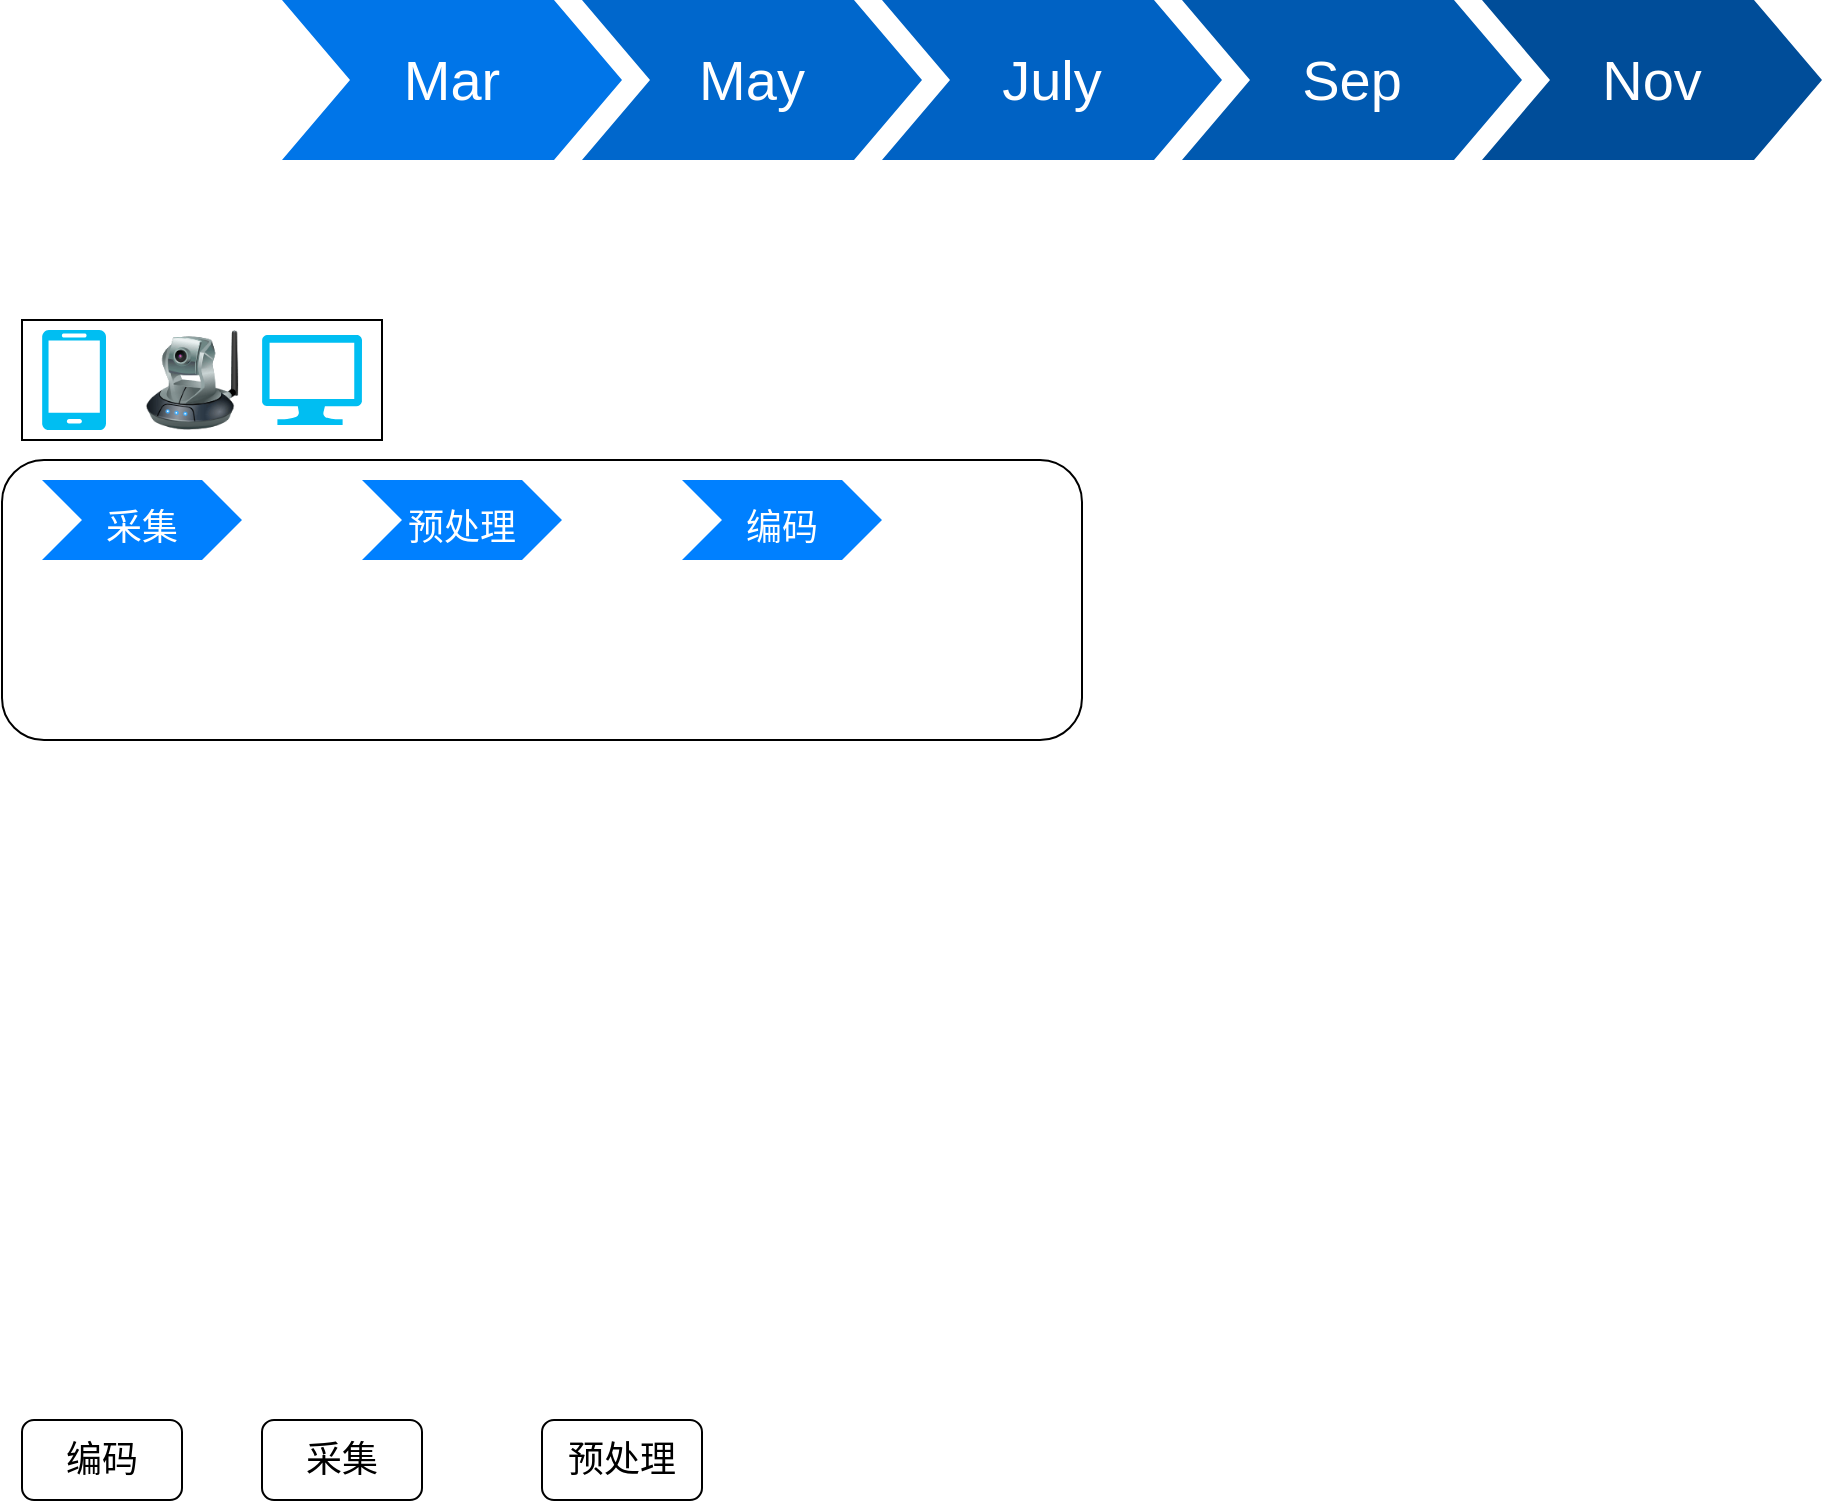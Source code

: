 <mxfile version="13.6.6" type="github">
  <diagram name="Page-1" id="d9b1e647-80fa-b4a2-5024-87a742678bcc">
    <mxGraphModel dx="2046" dy="1027" grid="1" gridSize="10" guides="1" tooltips="1" connect="1" arrows="1" fold="1" page="1" pageScale="1" pageWidth="1100" pageHeight="850" background="#ffffff" math="0" shadow="0">
      <root>
        <mxCell id="0" />
        <mxCell id="1" parent="0" />
        <mxCell id="57fe6abec08f04cb-2" value="Mar" style="shape=step;whiteSpace=wrap;html=1;fontSize=28;fillColor=#0075E8;fontColor=#FFFFFF;strokeColor=none;" parent="1" vertex="1">
          <mxGeometry x="200" y="70" width="170" height="80" as="geometry" />
        </mxCell>
        <mxCell id="57fe6abec08f04cb-3" value="May" style="shape=step;whiteSpace=wrap;html=1;fontSize=28;fillColor=#0067CC;fontColor=#FFFFFF;strokeColor=none;" parent="1" vertex="1">
          <mxGeometry x="350" y="70" width="170" height="80" as="geometry" />
        </mxCell>
        <mxCell id="57fe6abec08f04cb-4" value="July" style="shape=step;whiteSpace=wrap;html=1;fontSize=28;fillColor=#0062C4;fontColor=#FFFFFF;strokeColor=none;" parent="1" vertex="1">
          <mxGeometry x="500" y="70" width="170" height="80" as="geometry" />
        </mxCell>
        <mxCell id="57fe6abec08f04cb-5" value="Sep" style="shape=step;whiteSpace=wrap;html=1;fontSize=28;fillColor=#0059B0;fontColor=#FFFFFF;strokeColor=none;" parent="1" vertex="1">
          <mxGeometry x="650" y="70" width="170" height="80" as="geometry" />
        </mxCell>
        <mxCell id="57fe6abec08f04cb-6" value="Nov" style="shape=step;whiteSpace=wrap;html=1;fontSize=28;fillColor=#004D99;fontColor=#FFFFFF;strokeColor=none;" parent="1" vertex="1">
          <mxGeometry x="800" y="70" width="170" height="80" as="geometry" />
        </mxCell>
        <mxCell id="FFcQqnqTQvhnuVRR3oSx-1" value="" style="rounded=1;whiteSpace=wrap;html=1;" vertex="1" parent="1">
          <mxGeometry x="60" y="300" width="540" height="140" as="geometry" />
        </mxCell>
        <mxCell id="FFcQqnqTQvhnuVRR3oSx-7" value="" style="rounded=0;whiteSpace=wrap;html=1;" vertex="1" parent="1">
          <mxGeometry x="70" y="230" width="180" height="60" as="geometry" />
        </mxCell>
        <mxCell id="FFcQqnqTQvhnuVRR3oSx-3" value="" style="verticalLabelPosition=bottom;html=1;verticalAlign=top;align=center;strokeColor=none;fillColor=#00BEF2;shape=mxgraph.azure.mobile;pointerEvents=1;" vertex="1" parent="1">
          <mxGeometry x="80" y="235" width="32" height="50" as="geometry" />
        </mxCell>
        <mxCell id="FFcQqnqTQvhnuVRR3oSx-4" value="" style="image;html=1;image=img/lib/clip_art/networking/Ip_Camera_128x128.png" vertex="1" parent="1">
          <mxGeometry x="130" y="235" width="50" height="50" as="geometry" />
        </mxCell>
        <mxCell id="FFcQqnqTQvhnuVRR3oSx-5" value="" style="verticalLabelPosition=bottom;html=1;verticalAlign=top;align=center;strokeColor=none;fillColor=#00BEF2;shape=mxgraph.azure.computer;pointerEvents=1;" vertex="1" parent="1">
          <mxGeometry x="190" y="237.5" width="50" height="45" as="geometry" />
        </mxCell>
        <mxCell id="FFcQqnqTQvhnuVRR3oSx-10" value="&lt;font style=&quot;font-size: 18px&quot;&gt;采集&lt;/font&gt;" style="rounded=1;whiteSpace=wrap;html=1;" vertex="1" parent="1">
          <mxGeometry x="190" y="780" width="80" height="40" as="geometry" />
        </mxCell>
        <mxCell id="FFcQqnqTQvhnuVRR3oSx-11" value="&lt;font style=&quot;font-size: 18px&quot;&gt;预处理&lt;/font&gt;" style="rounded=1;whiteSpace=wrap;html=1;" vertex="1" parent="1">
          <mxGeometry x="330" y="780" width="80" height="40" as="geometry" />
        </mxCell>
        <mxCell id="FFcQqnqTQvhnuVRR3oSx-12" value="&lt;font style=&quot;font-size: 18px&quot;&gt;编码&lt;/font&gt;" style="rounded=1;whiteSpace=wrap;html=1;" vertex="1" parent="1">
          <mxGeometry x="70" y="780" width="80" height="40" as="geometry" />
        </mxCell>
        <mxCell id="57fe6abec08f04cb-1" value="&lt;font style=&quot;font-size: 18px&quot;&gt;采集&lt;/font&gt;" style="shape=step;whiteSpace=wrap;html=1;fontSize=28;fillColor=#0080FF;fontColor=#FFFFFF;strokeColor=none;" parent="1" vertex="1">
          <mxGeometry x="80" y="310" width="100" height="40" as="geometry" />
        </mxCell>
        <mxCell id="FFcQqnqTQvhnuVRR3oSx-15" value="&lt;font style=&quot;font-size: 18px&quot;&gt;预处理&lt;/font&gt;" style="shape=step;whiteSpace=wrap;html=1;fontSize=28;fillColor=#0080FF;fontColor=#FFFFFF;strokeColor=none;" vertex="1" parent="1">
          <mxGeometry x="240" y="310" width="100" height="40" as="geometry" />
        </mxCell>
        <mxCell id="FFcQqnqTQvhnuVRR3oSx-16" value="&lt;font style=&quot;font-size: 18px&quot;&gt;编码&lt;/font&gt;" style="shape=step;whiteSpace=wrap;html=1;fontSize=28;fillColor=#0080FF;fontColor=#FFFFFF;strokeColor=none;" vertex="1" parent="1">
          <mxGeometry x="400" y="310" width="100" height="40" as="geometry" />
        </mxCell>
      </root>
    </mxGraphModel>
  </diagram>
</mxfile>
